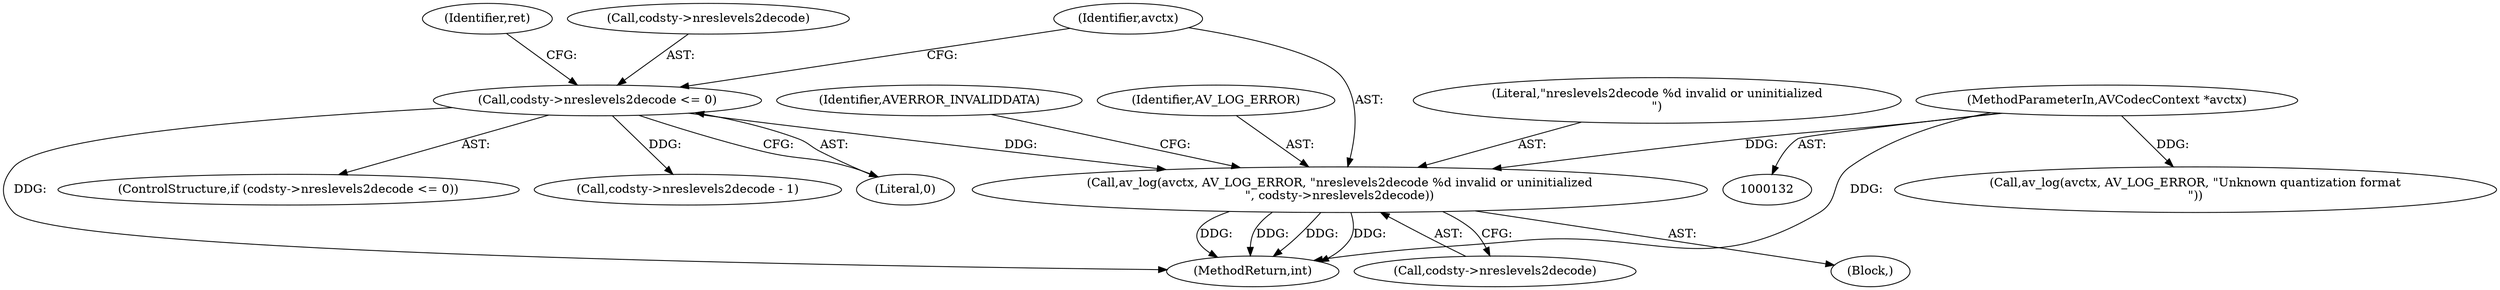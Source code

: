 digraph "0_FFmpeg_912ce9dd2080c5837285a471d750fa311e09b555_0@pointer" {
"1000160" [label="(Call,av_log(avctx, AV_LOG_ERROR, \"nreslevels2decode %d invalid or uninitialized\n\", codsty->nreslevels2decode))"];
"1000139" [label="(MethodParameterIn,AVCodecContext *avctx)"];
"1000154" [label="(Call,codsty->nreslevels2decode <= 0)"];
"1000154" [label="(Call,codsty->nreslevels2decode <= 0)"];
"1000155" [label="(Call,codsty->nreslevels2decode)"];
"1000160" [label="(Call,av_log(avctx, AV_LOG_ERROR, \"nreslevels2decode %d invalid or uninitialized\n\", codsty->nreslevels2decode))"];
"1000153" [label="(ControlStructure,if (codsty->nreslevels2decode <= 0))"];
"1000164" [label="(Call,codsty->nreslevels2decode)"];
"1000168" [label="(Identifier,AVERROR_INVALIDDATA)"];
"1000180" [label="(Call,codsty->nreslevels2decode - 1)"];
"1000162" [label="(Identifier,AV_LOG_ERROR)"];
"1000158" [label="(Literal,0)"];
"1001573" [label="(MethodReturn,int)"];
"1000171" [label="(Identifier,ret)"];
"1000635" [label="(Call,av_log(avctx, AV_LOG_ERROR, \"Unknown quantization format\n\"))"];
"1000159" [label="(Block,)"];
"1000139" [label="(MethodParameterIn,AVCodecContext *avctx)"];
"1000161" [label="(Identifier,avctx)"];
"1000163" [label="(Literal,\"nreslevels2decode %d invalid or uninitialized\n\")"];
"1000160" -> "1000159"  [label="AST: "];
"1000160" -> "1000164"  [label="CFG: "];
"1000161" -> "1000160"  [label="AST: "];
"1000162" -> "1000160"  [label="AST: "];
"1000163" -> "1000160"  [label="AST: "];
"1000164" -> "1000160"  [label="AST: "];
"1000168" -> "1000160"  [label="CFG: "];
"1000160" -> "1001573"  [label="DDG: "];
"1000160" -> "1001573"  [label="DDG: "];
"1000160" -> "1001573"  [label="DDG: "];
"1000160" -> "1001573"  [label="DDG: "];
"1000139" -> "1000160"  [label="DDG: "];
"1000154" -> "1000160"  [label="DDG: "];
"1000139" -> "1000132"  [label="AST: "];
"1000139" -> "1001573"  [label="DDG: "];
"1000139" -> "1000635"  [label="DDG: "];
"1000154" -> "1000153"  [label="AST: "];
"1000154" -> "1000158"  [label="CFG: "];
"1000155" -> "1000154"  [label="AST: "];
"1000158" -> "1000154"  [label="AST: "];
"1000161" -> "1000154"  [label="CFG: "];
"1000171" -> "1000154"  [label="CFG: "];
"1000154" -> "1001573"  [label="DDG: "];
"1000154" -> "1000180"  [label="DDG: "];
}

